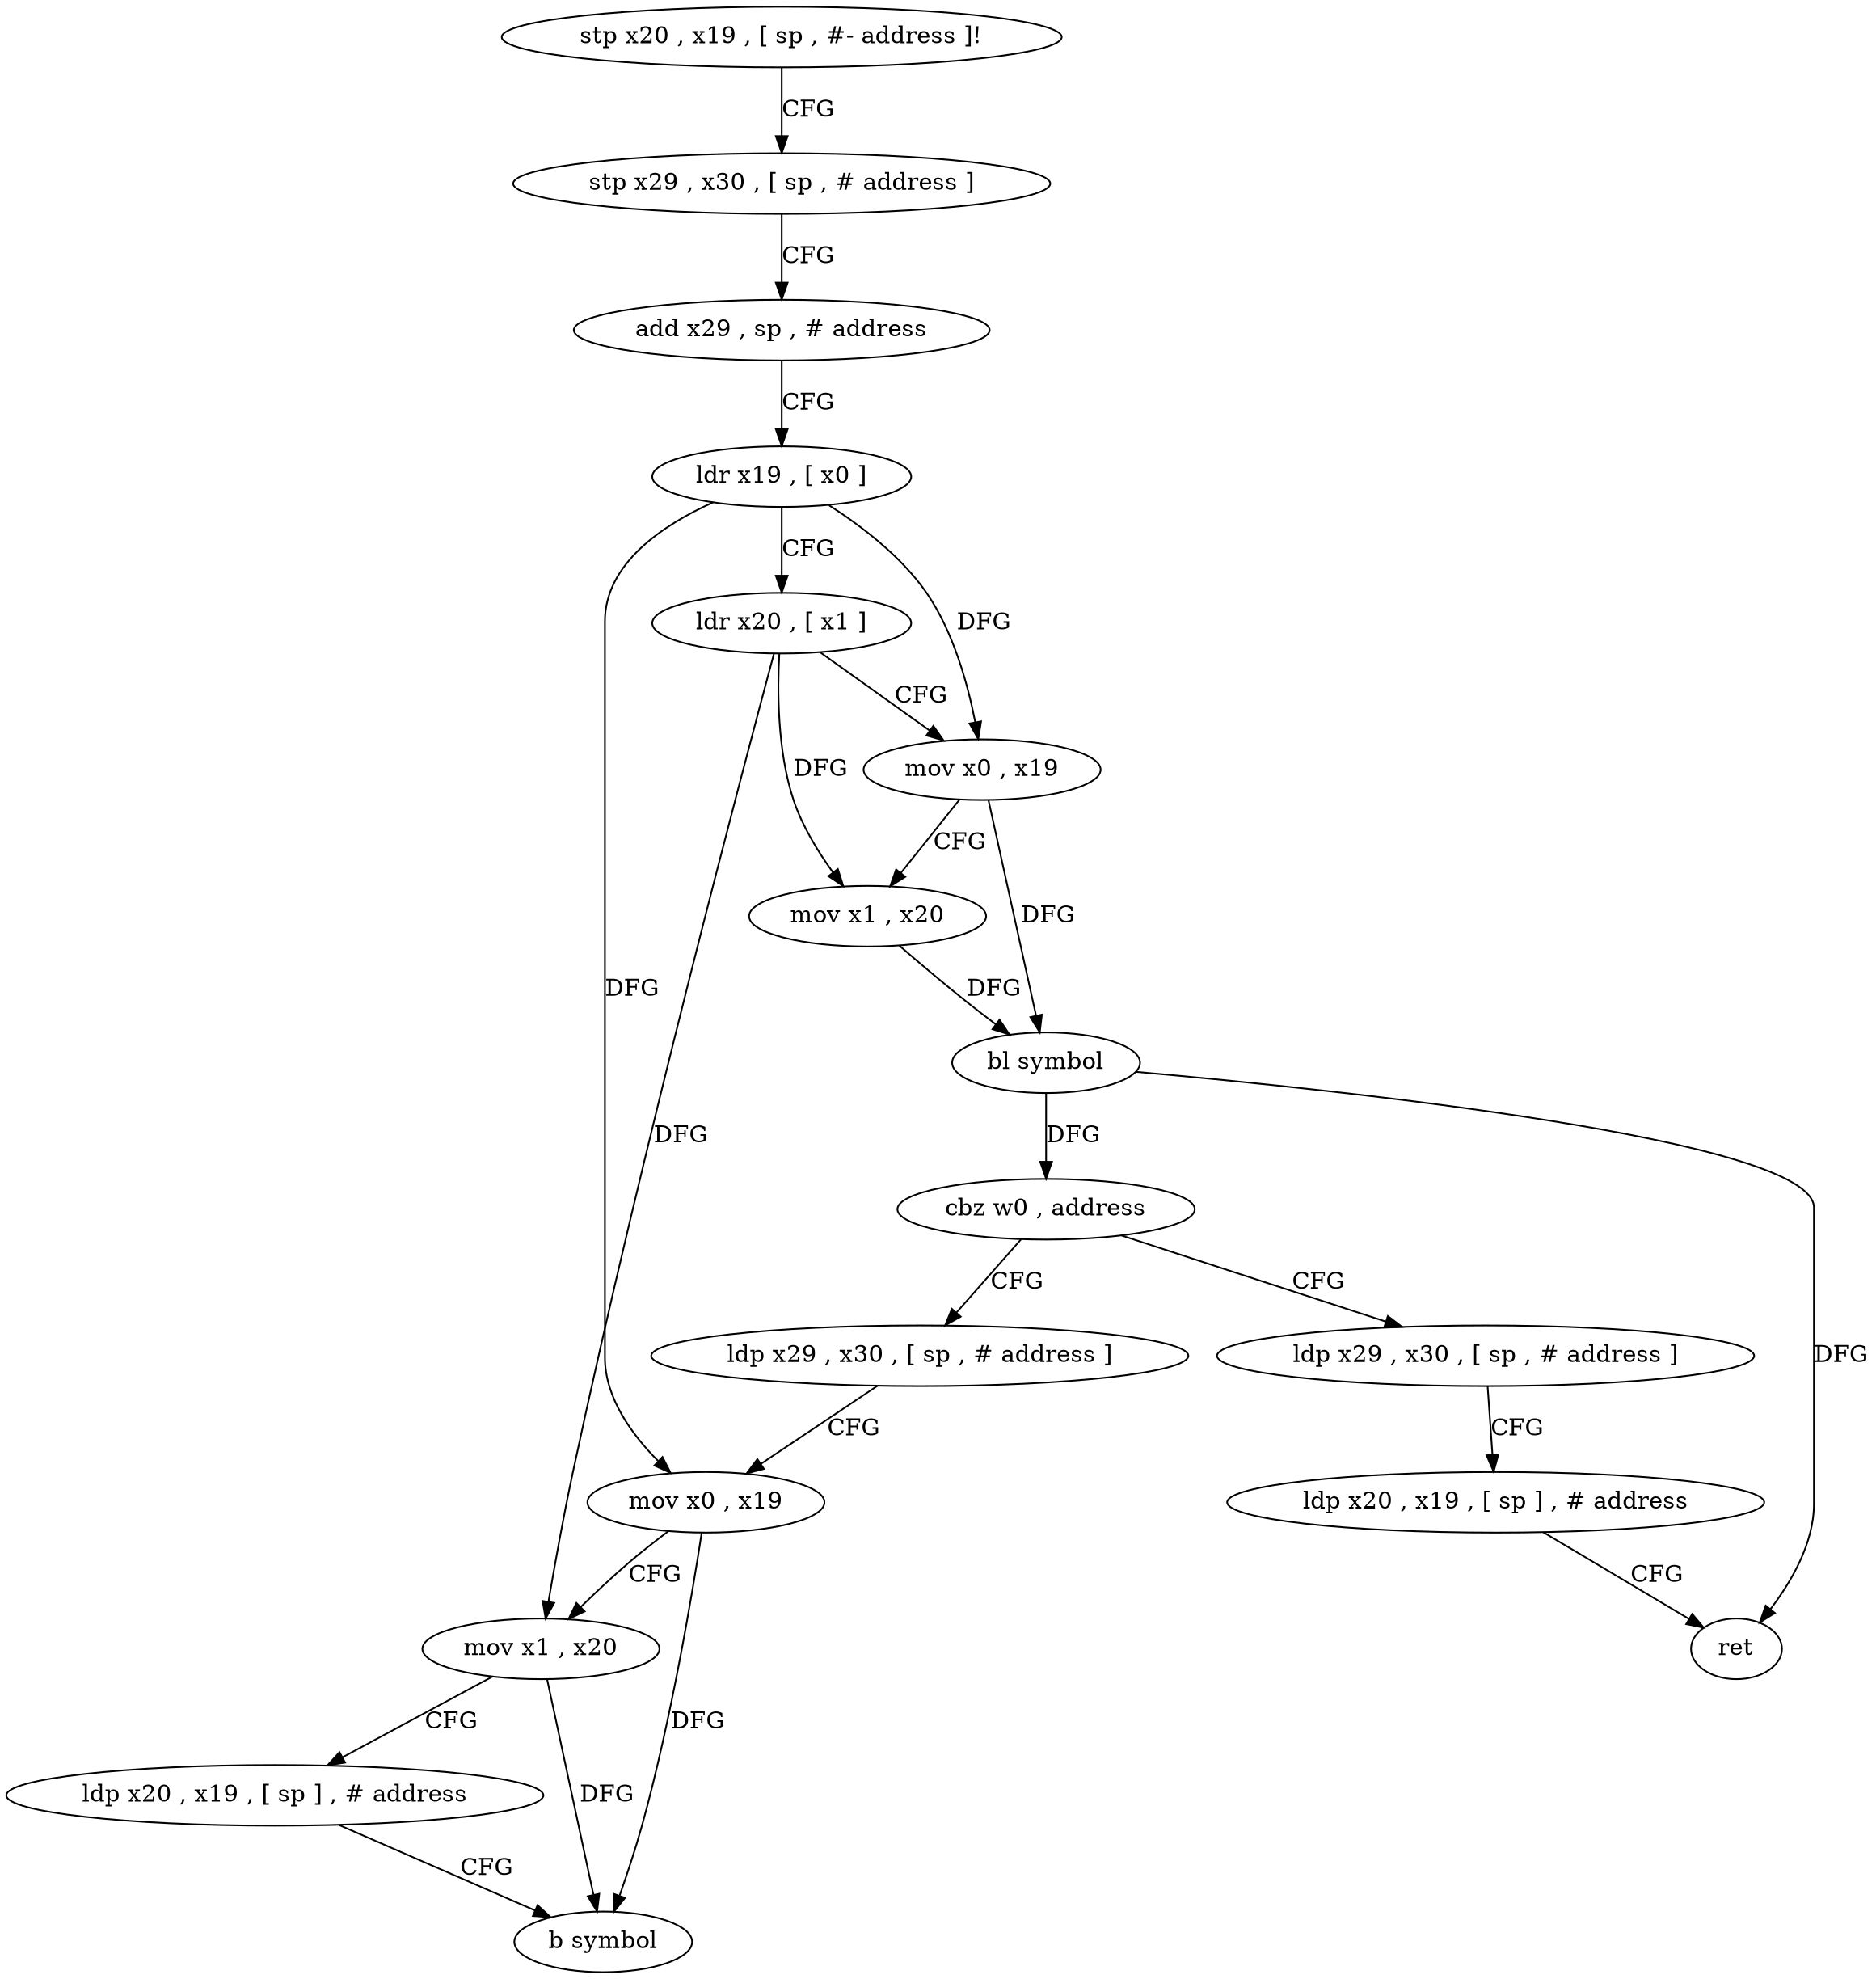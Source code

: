digraph "func" {
"4227076" [label = "stp x20 , x19 , [ sp , #- address ]!" ]
"4227080" [label = "stp x29 , x30 , [ sp , # address ]" ]
"4227084" [label = "add x29 , sp , # address" ]
"4227088" [label = "ldr x19 , [ x0 ]" ]
"4227092" [label = "ldr x20 , [ x1 ]" ]
"4227096" [label = "mov x0 , x19" ]
"4227100" [label = "mov x1 , x20" ]
"4227104" [label = "bl symbol" ]
"4227108" [label = "cbz w0 , address" ]
"4227124" [label = "ldp x29 , x30 , [ sp , # address ]" ]
"4227112" [label = "ldp x29 , x30 , [ sp , # address ]" ]
"4227128" [label = "mov x0 , x19" ]
"4227132" [label = "mov x1 , x20" ]
"4227136" [label = "ldp x20 , x19 , [ sp ] , # address" ]
"4227140" [label = "b symbol" ]
"4227116" [label = "ldp x20 , x19 , [ sp ] , # address" ]
"4227120" [label = "ret" ]
"4227076" -> "4227080" [ label = "CFG" ]
"4227080" -> "4227084" [ label = "CFG" ]
"4227084" -> "4227088" [ label = "CFG" ]
"4227088" -> "4227092" [ label = "CFG" ]
"4227088" -> "4227096" [ label = "DFG" ]
"4227088" -> "4227128" [ label = "DFG" ]
"4227092" -> "4227096" [ label = "CFG" ]
"4227092" -> "4227100" [ label = "DFG" ]
"4227092" -> "4227132" [ label = "DFG" ]
"4227096" -> "4227100" [ label = "CFG" ]
"4227096" -> "4227104" [ label = "DFG" ]
"4227100" -> "4227104" [ label = "DFG" ]
"4227104" -> "4227108" [ label = "DFG" ]
"4227104" -> "4227120" [ label = "DFG" ]
"4227108" -> "4227124" [ label = "CFG" ]
"4227108" -> "4227112" [ label = "CFG" ]
"4227124" -> "4227128" [ label = "CFG" ]
"4227112" -> "4227116" [ label = "CFG" ]
"4227128" -> "4227132" [ label = "CFG" ]
"4227128" -> "4227140" [ label = "DFG" ]
"4227132" -> "4227136" [ label = "CFG" ]
"4227132" -> "4227140" [ label = "DFG" ]
"4227136" -> "4227140" [ label = "CFG" ]
"4227116" -> "4227120" [ label = "CFG" ]
}
